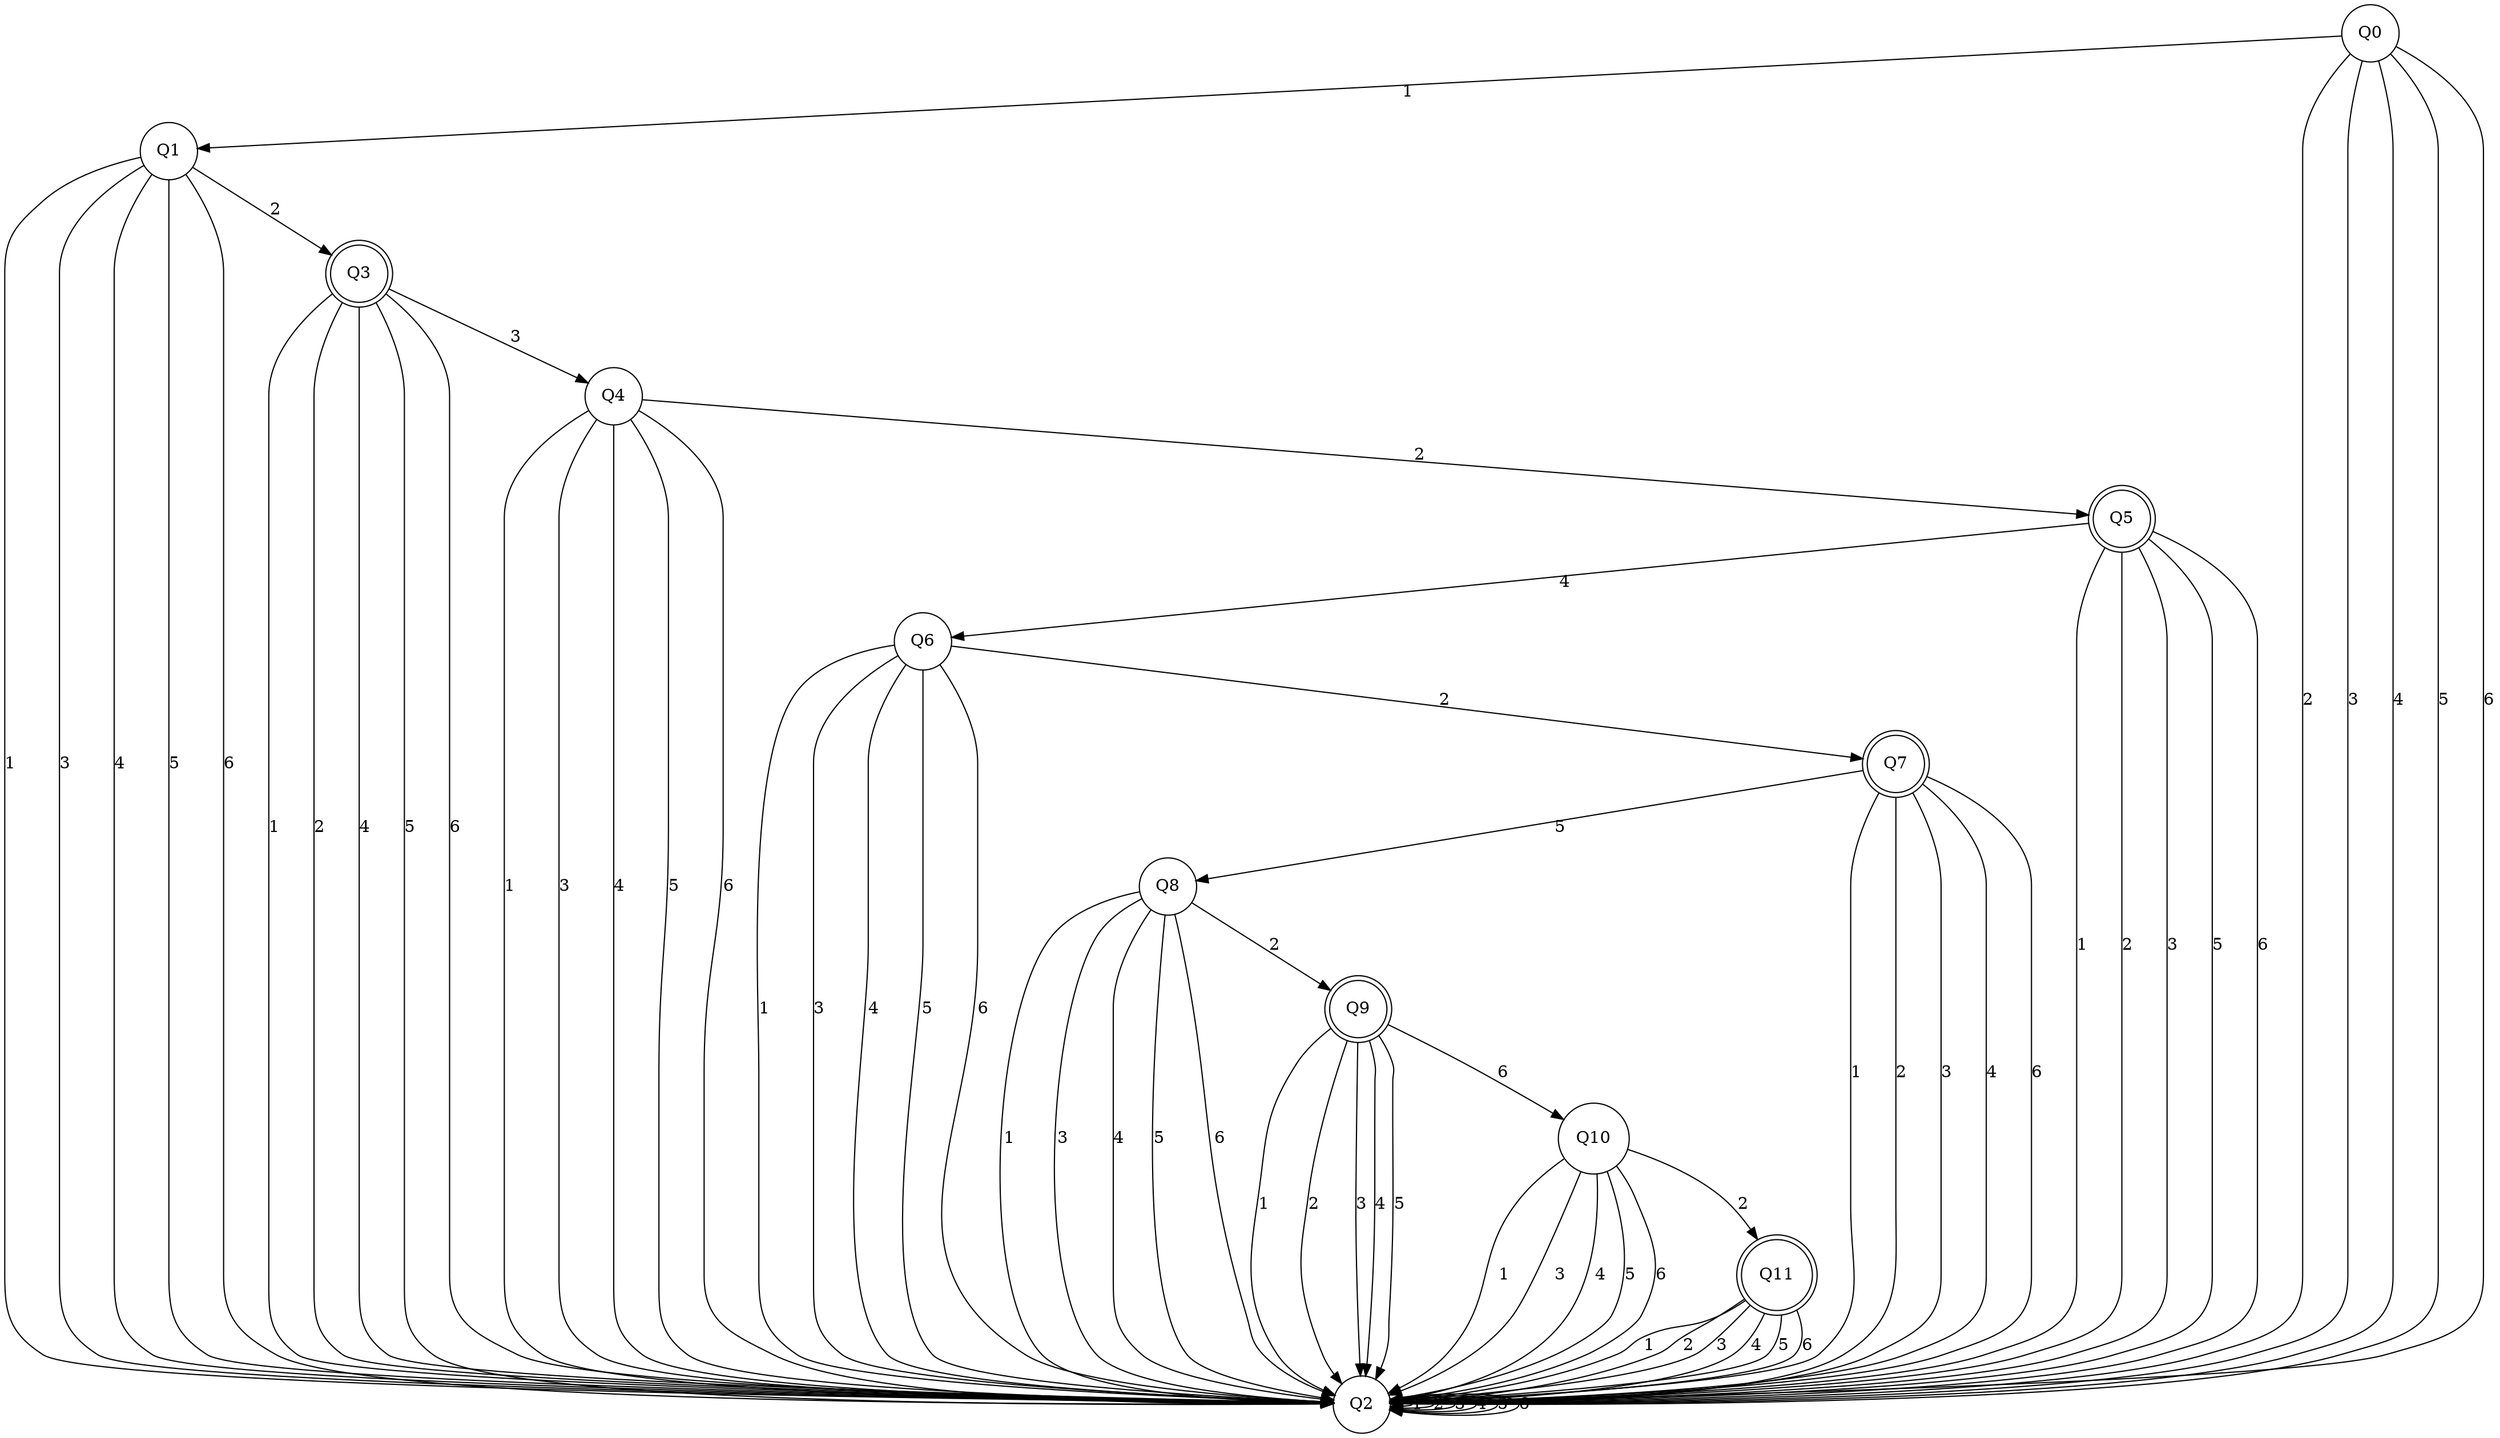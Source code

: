 digraph re_dfa {
Q6 [shape=circle];
Q8 [shape=circle];
Q0 [shape=circle];
Q1 [shape=circle];
Q2 [shape=circle];
Q3 [shape=doublecircle];
Q4 [shape=circle];
Q11 [shape=doublecircle];
Q9 [shape=doublecircle];
Q10 [shape=circle];
Q7 [shape=doublecircle];
Q5 [shape=doublecircle];
Q6 -> Q2  [label=1];
Q6 -> Q7  [label=2];
Q6 -> Q2  [label=3];
Q6 -> Q2  [label=4];
Q6 -> Q2  [label=5];
Q6 -> Q2  [label=6];
Q8 -> Q2  [label=1];
Q8 -> Q9  [label=2];
Q8 -> Q2  [label=3];
Q8 -> Q2  [label=4];
Q8 -> Q2  [label=5];
Q8 -> Q2  [label=6];
Q0 -> Q1  [label=1];
Q0 -> Q2  [label=2];
Q0 -> Q2  [label=3];
Q0 -> Q2  [label=4];
Q0 -> Q2  [label=5];
Q0 -> Q2  [label=6];
Q1 -> Q2  [label=1];
Q1 -> Q3  [label=2];
Q1 -> Q2  [label=3];
Q1 -> Q2  [label=4];
Q1 -> Q2  [label=5];
Q1 -> Q2  [label=6];
Q2 -> Q2  [label=1];
Q2 -> Q2  [label=2];
Q2 -> Q2  [label=3];
Q2 -> Q2  [label=4];
Q2 -> Q2  [label=5];
Q2 -> Q2  [label=6];
Q3 -> Q2  [label=1];
Q3 -> Q2  [label=2];
Q3 -> Q4  [label=3];
Q3 -> Q2  [label=4];
Q3 -> Q2  [label=5];
Q3 -> Q2  [label=6];
Q4 -> Q2  [label=1];
Q4 -> Q5  [label=2];
Q4 -> Q2  [label=3];
Q4 -> Q2  [label=4];
Q4 -> Q2  [label=5];
Q4 -> Q2  [label=6];
Q11 -> Q2  [label=1];
Q11 -> Q2  [label=2];
Q11 -> Q2  [label=3];
Q11 -> Q2  [label=4];
Q11 -> Q2  [label=5];
Q11 -> Q2  [label=6];
Q9 -> Q2  [label=1];
Q9 -> Q2  [label=2];
Q9 -> Q2  [label=3];
Q9 -> Q2  [label=4];
Q9 -> Q2  [label=5];
Q9 -> Q10  [label=6];
Q10 -> Q2  [label=1];
Q10 -> Q11  [label=2];
Q10 -> Q2  [label=3];
Q10 -> Q2  [label=4];
Q10 -> Q2  [label=5];
Q10 -> Q2  [label=6];
Q7 -> Q2  [label=1];
Q7 -> Q2  [label=2];
Q7 -> Q2  [label=3];
Q7 -> Q2  [label=4];
Q7 -> Q8  [label=5];
Q7 -> Q2  [label=6];
Q5 -> Q2  [label=1];
Q5 -> Q2  [label=2];
Q5 -> Q2  [label=3];
Q5 -> Q6  [label=4];
Q5 -> Q2  [label=5];
Q5 -> Q2  [label=6];
}
